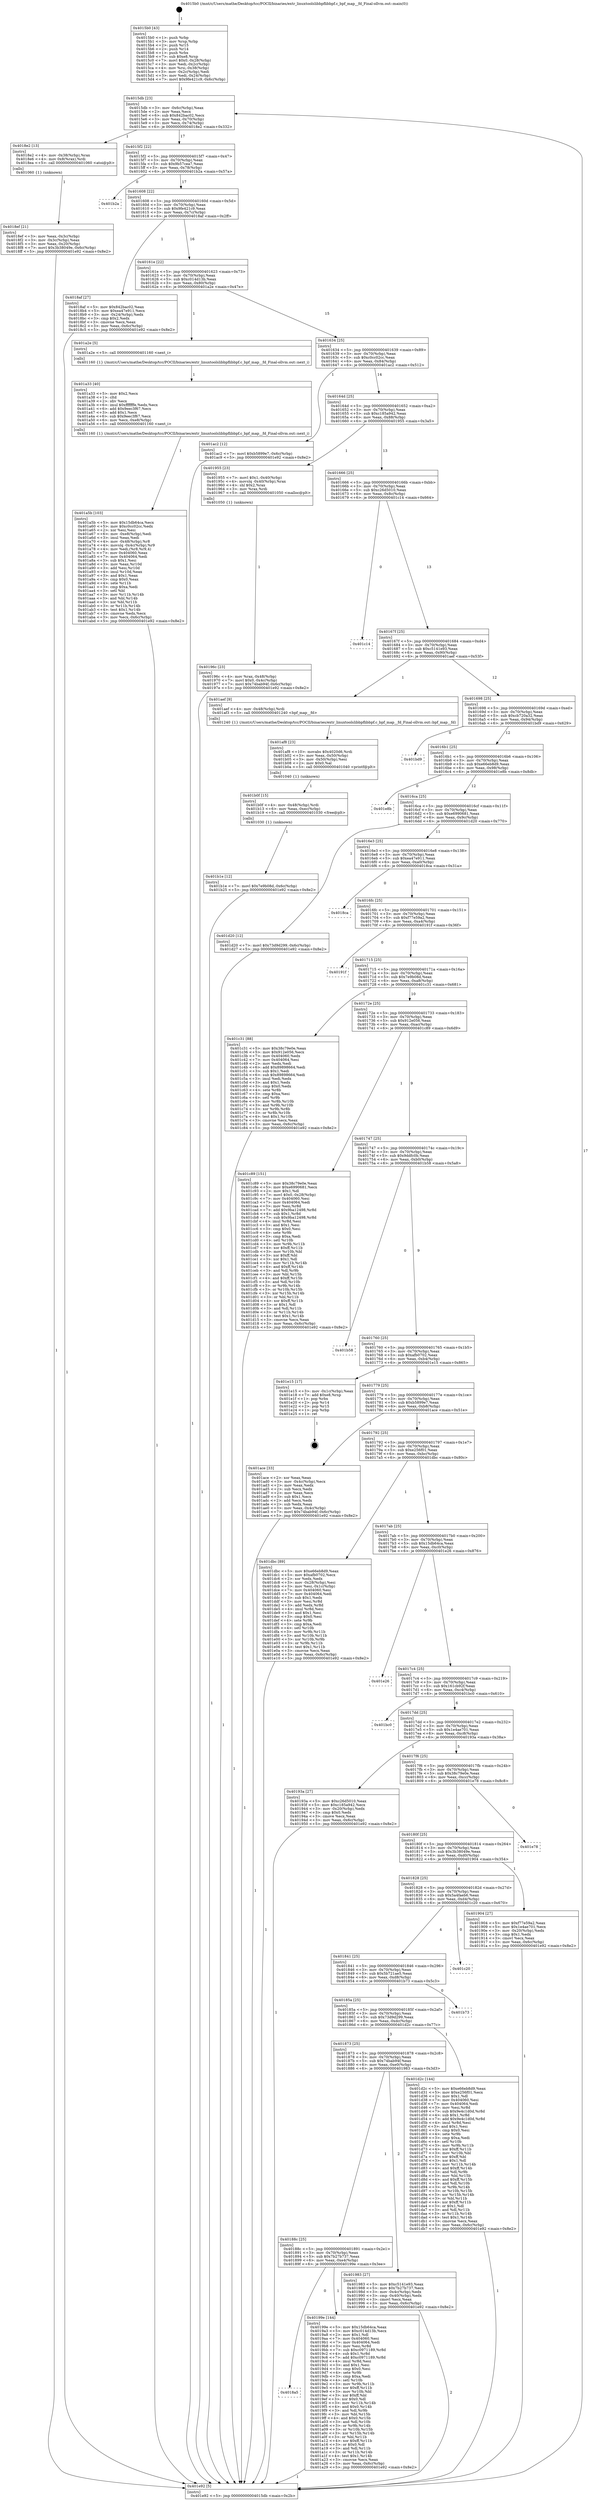 digraph "0x4015b0" {
  label = "0x4015b0 (/mnt/c/Users/mathe/Desktop/tcc/POCII/binaries/extr_linuxtoolslibbpflibbpf.c_bpf_map__fd_Final-ollvm.out::main(0))"
  labelloc = "t"
  node[shape=record]

  Entry [label="",width=0.3,height=0.3,shape=circle,fillcolor=black,style=filled]
  "0x4015db" [label="{
     0x4015db [23]\l
     | [instrs]\l
     &nbsp;&nbsp;0x4015db \<+3\>: mov -0x6c(%rbp),%eax\l
     &nbsp;&nbsp;0x4015de \<+2\>: mov %eax,%ecx\l
     &nbsp;&nbsp;0x4015e0 \<+6\>: sub $0x842bac02,%ecx\l
     &nbsp;&nbsp;0x4015e6 \<+3\>: mov %eax,-0x70(%rbp)\l
     &nbsp;&nbsp;0x4015e9 \<+3\>: mov %ecx,-0x74(%rbp)\l
     &nbsp;&nbsp;0x4015ec \<+6\>: je 00000000004018e2 \<main+0x332\>\l
  }"]
  "0x4018e2" [label="{
     0x4018e2 [13]\l
     | [instrs]\l
     &nbsp;&nbsp;0x4018e2 \<+4\>: mov -0x38(%rbp),%rax\l
     &nbsp;&nbsp;0x4018e6 \<+4\>: mov 0x8(%rax),%rdi\l
     &nbsp;&nbsp;0x4018ea \<+5\>: call 0000000000401060 \<atoi@plt\>\l
     | [calls]\l
     &nbsp;&nbsp;0x401060 \{1\} (unknown)\l
  }"]
  "0x4015f2" [label="{
     0x4015f2 [22]\l
     | [instrs]\l
     &nbsp;&nbsp;0x4015f2 \<+5\>: jmp 00000000004015f7 \<main+0x47\>\l
     &nbsp;&nbsp;0x4015f7 \<+3\>: mov -0x70(%rbp),%eax\l
     &nbsp;&nbsp;0x4015fa \<+5\>: sub $0x9b57cea7,%eax\l
     &nbsp;&nbsp;0x4015ff \<+3\>: mov %eax,-0x78(%rbp)\l
     &nbsp;&nbsp;0x401602 \<+6\>: je 0000000000401b2a \<main+0x57a\>\l
  }"]
  Exit [label="",width=0.3,height=0.3,shape=circle,fillcolor=black,style=filled,peripheries=2]
  "0x401b2a" [label="{
     0x401b2a\l
  }", style=dashed]
  "0x401608" [label="{
     0x401608 [22]\l
     | [instrs]\l
     &nbsp;&nbsp;0x401608 \<+5\>: jmp 000000000040160d \<main+0x5d\>\l
     &nbsp;&nbsp;0x40160d \<+3\>: mov -0x70(%rbp),%eax\l
     &nbsp;&nbsp;0x401610 \<+5\>: sub $0x9fe421c9,%eax\l
     &nbsp;&nbsp;0x401615 \<+3\>: mov %eax,-0x7c(%rbp)\l
     &nbsp;&nbsp;0x401618 \<+6\>: je 00000000004018af \<main+0x2ff\>\l
  }"]
  "0x401b1e" [label="{
     0x401b1e [12]\l
     | [instrs]\l
     &nbsp;&nbsp;0x401b1e \<+7\>: movl $0x7e9b08d,-0x6c(%rbp)\l
     &nbsp;&nbsp;0x401b25 \<+5\>: jmp 0000000000401e92 \<main+0x8e2\>\l
  }"]
  "0x4018af" [label="{
     0x4018af [27]\l
     | [instrs]\l
     &nbsp;&nbsp;0x4018af \<+5\>: mov $0x842bac02,%eax\l
     &nbsp;&nbsp;0x4018b4 \<+5\>: mov $0xea47e911,%ecx\l
     &nbsp;&nbsp;0x4018b9 \<+3\>: mov -0x24(%rbp),%edx\l
     &nbsp;&nbsp;0x4018bc \<+3\>: cmp $0x2,%edx\l
     &nbsp;&nbsp;0x4018bf \<+3\>: cmovne %ecx,%eax\l
     &nbsp;&nbsp;0x4018c2 \<+3\>: mov %eax,-0x6c(%rbp)\l
     &nbsp;&nbsp;0x4018c5 \<+5\>: jmp 0000000000401e92 \<main+0x8e2\>\l
  }"]
  "0x40161e" [label="{
     0x40161e [22]\l
     | [instrs]\l
     &nbsp;&nbsp;0x40161e \<+5\>: jmp 0000000000401623 \<main+0x73\>\l
     &nbsp;&nbsp;0x401623 \<+3\>: mov -0x70(%rbp),%eax\l
     &nbsp;&nbsp;0x401626 \<+5\>: sub $0xc014d13b,%eax\l
     &nbsp;&nbsp;0x40162b \<+3\>: mov %eax,-0x80(%rbp)\l
     &nbsp;&nbsp;0x40162e \<+6\>: je 0000000000401a2e \<main+0x47e\>\l
  }"]
  "0x401e92" [label="{
     0x401e92 [5]\l
     | [instrs]\l
     &nbsp;&nbsp;0x401e92 \<+5\>: jmp 00000000004015db \<main+0x2b\>\l
  }"]
  "0x4015b0" [label="{
     0x4015b0 [43]\l
     | [instrs]\l
     &nbsp;&nbsp;0x4015b0 \<+1\>: push %rbp\l
     &nbsp;&nbsp;0x4015b1 \<+3\>: mov %rsp,%rbp\l
     &nbsp;&nbsp;0x4015b4 \<+2\>: push %r15\l
     &nbsp;&nbsp;0x4015b6 \<+2\>: push %r14\l
     &nbsp;&nbsp;0x4015b8 \<+1\>: push %rbx\l
     &nbsp;&nbsp;0x4015b9 \<+7\>: sub $0xe8,%rsp\l
     &nbsp;&nbsp;0x4015c0 \<+7\>: movl $0x0,-0x28(%rbp)\l
     &nbsp;&nbsp;0x4015c7 \<+3\>: mov %edi,-0x2c(%rbp)\l
     &nbsp;&nbsp;0x4015ca \<+4\>: mov %rsi,-0x38(%rbp)\l
     &nbsp;&nbsp;0x4015ce \<+3\>: mov -0x2c(%rbp),%edi\l
     &nbsp;&nbsp;0x4015d1 \<+3\>: mov %edi,-0x24(%rbp)\l
     &nbsp;&nbsp;0x4015d4 \<+7\>: movl $0x9fe421c9,-0x6c(%rbp)\l
  }"]
  "0x4018ef" [label="{
     0x4018ef [21]\l
     | [instrs]\l
     &nbsp;&nbsp;0x4018ef \<+3\>: mov %eax,-0x3c(%rbp)\l
     &nbsp;&nbsp;0x4018f2 \<+3\>: mov -0x3c(%rbp),%eax\l
     &nbsp;&nbsp;0x4018f5 \<+3\>: mov %eax,-0x20(%rbp)\l
     &nbsp;&nbsp;0x4018f8 \<+7\>: movl $0x3b38049e,-0x6c(%rbp)\l
     &nbsp;&nbsp;0x4018ff \<+5\>: jmp 0000000000401e92 \<main+0x8e2\>\l
  }"]
  "0x401b0f" [label="{
     0x401b0f [15]\l
     | [instrs]\l
     &nbsp;&nbsp;0x401b0f \<+4\>: mov -0x48(%rbp),%rdi\l
     &nbsp;&nbsp;0x401b13 \<+6\>: mov %eax,-0xec(%rbp)\l
     &nbsp;&nbsp;0x401b19 \<+5\>: call 0000000000401030 \<free@plt\>\l
     | [calls]\l
     &nbsp;&nbsp;0x401030 \{1\} (unknown)\l
  }"]
  "0x401a2e" [label="{
     0x401a2e [5]\l
     | [instrs]\l
     &nbsp;&nbsp;0x401a2e \<+5\>: call 0000000000401160 \<next_i\>\l
     | [calls]\l
     &nbsp;&nbsp;0x401160 \{1\} (/mnt/c/Users/mathe/Desktop/tcc/POCII/binaries/extr_linuxtoolslibbpflibbpf.c_bpf_map__fd_Final-ollvm.out::next_i)\l
  }"]
  "0x401634" [label="{
     0x401634 [25]\l
     | [instrs]\l
     &nbsp;&nbsp;0x401634 \<+5\>: jmp 0000000000401639 \<main+0x89\>\l
     &nbsp;&nbsp;0x401639 \<+3\>: mov -0x70(%rbp),%eax\l
     &nbsp;&nbsp;0x40163c \<+5\>: sub $0xc0cc02cc,%eax\l
     &nbsp;&nbsp;0x401641 \<+6\>: mov %eax,-0x84(%rbp)\l
     &nbsp;&nbsp;0x401647 \<+6\>: je 0000000000401ac2 \<main+0x512\>\l
  }"]
  "0x401af8" [label="{
     0x401af8 [23]\l
     | [instrs]\l
     &nbsp;&nbsp;0x401af8 \<+10\>: movabs $0x4020d6,%rdi\l
     &nbsp;&nbsp;0x401b02 \<+3\>: mov %eax,-0x50(%rbp)\l
     &nbsp;&nbsp;0x401b05 \<+3\>: mov -0x50(%rbp),%esi\l
     &nbsp;&nbsp;0x401b08 \<+2\>: mov $0x0,%al\l
     &nbsp;&nbsp;0x401b0a \<+5\>: call 0000000000401040 \<printf@plt\>\l
     | [calls]\l
     &nbsp;&nbsp;0x401040 \{1\} (unknown)\l
  }"]
  "0x401ac2" [label="{
     0x401ac2 [12]\l
     | [instrs]\l
     &nbsp;&nbsp;0x401ac2 \<+7\>: movl $0xb5899e7,-0x6c(%rbp)\l
     &nbsp;&nbsp;0x401ac9 \<+5\>: jmp 0000000000401e92 \<main+0x8e2\>\l
  }"]
  "0x40164d" [label="{
     0x40164d [25]\l
     | [instrs]\l
     &nbsp;&nbsp;0x40164d \<+5\>: jmp 0000000000401652 \<main+0xa2\>\l
     &nbsp;&nbsp;0x401652 \<+3\>: mov -0x70(%rbp),%eax\l
     &nbsp;&nbsp;0x401655 \<+5\>: sub $0xc185a942,%eax\l
     &nbsp;&nbsp;0x40165a \<+6\>: mov %eax,-0x88(%rbp)\l
     &nbsp;&nbsp;0x401660 \<+6\>: je 0000000000401955 \<main+0x3a5\>\l
  }"]
  "0x401a5b" [label="{
     0x401a5b [103]\l
     | [instrs]\l
     &nbsp;&nbsp;0x401a5b \<+5\>: mov $0x15db64ca,%ecx\l
     &nbsp;&nbsp;0x401a60 \<+5\>: mov $0xc0cc02cc,%edx\l
     &nbsp;&nbsp;0x401a65 \<+2\>: xor %esi,%esi\l
     &nbsp;&nbsp;0x401a67 \<+6\>: mov -0xe8(%rbp),%edi\l
     &nbsp;&nbsp;0x401a6d \<+3\>: imul %eax,%edi\l
     &nbsp;&nbsp;0x401a70 \<+4\>: mov -0x48(%rbp),%r8\l
     &nbsp;&nbsp;0x401a74 \<+4\>: movslq -0x4c(%rbp),%r9\l
     &nbsp;&nbsp;0x401a78 \<+4\>: mov %edi,(%r8,%r9,4)\l
     &nbsp;&nbsp;0x401a7c \<+7\>: mov 0x404060,%eax\l
     &nbsp;&nbsp;0x401a83 \<+7\>: mov 0x404064,%edi\l
     &nbsp;&nbsp;0x401a8a \<+3\>: sub $0x1,%esi\l
     &nbsp;&nbsp;0x401a8d \<+3\>: mov %eax,%r10d\l
     &nbsp;&nbsp;0x401a90 \<+3\>: add %esi,%r10d\l
     &nbsp;&nbsp;0x401a93 \<+4\>: imul %r10d,%eax\l
     &nbsp;&nbsp;0x401a97 \<+3\>: and $0x1,%eax\l
     &nbsp;&nbsp;0x401a9a \<+3\>: cmp $0x0,%eax\l
     &nbsp;&nbsp;0x401a9d \<+4\>: sete %r11b\l
     &nbsp;&nbsp;0x401aa1 \<+3\>: cmp $0xa,%edi\l
     &nbsp;&nbsp;0x401aa4 \<+3\>: setl %bl\l
     &nbsp;&nbsp;0x401aa7 \<+3\>: mov %r11b,%r14b\l
     &nbsp;&nbsp;0x401aaa \<+3\>: and %bl,%r14b\l
     &nbsp;&nbsp;0x401aad \<+3\>: xor %bl,%r11b\l
     &nbsp;&nbsp;0x401ab0 \<+3\>: or %r11b,%r14b\l
     &nbsp;&nbsp;0x401ab3 \<+4\>: test $0x1,%r14b\l
     &nbsp;&nbsp;0x401ab7 \<+3\>: cmovne %edx,%ecx\l
     &nbsp;&nbsp;0x401aba \<+3\>: mov %ecx,-0x6c(%rbp)\l
     &nbsp;&nbsp;0x401abd \<+5\>: jmp 0000000000401e92 \<main+0x8e2\>\l
  }"]
  "0x401955" [label="{
     0x401955 [23]\l
     | [instrs]\l
     &nbsp;&nbsp;0x401955 \<+7\>: movl $0x1,-0x40(%rbp)\l
     &nbsp;&nbsp;0x40195c \<+4\>: movslq -0x40(%rbp),%rax\l
     &nbsp;&nbsp;0x401960 \<+4\>: shl $0x2,%rax\l
     &nbsp;&nbsp;0x401964 \<+3\>: mov %rax,%rdi\l
     &nbsp;&nbsp;0x401967 \<+5\>: call 0000000000401050 \<malloc@plt\>\l
     | [calls]\l
     &nbsp;&nbsp;0x401050 \{1\} (unknown)\l
  }"]
  "0x401666" [label="{
     0x401666 [25]\l
     | [instrs]\l
     &nbsp;&nbsp;0x401666 \<+5\>: jmp 000000000040166b \<main+0xbb\>\l
     &nbsp;&nbsp;0x40166b \<+3\>: mov -0x70(%rbp),%eax\l
     &nbsp;&nbsp;0x40166e \<+5\>: sub $0xc26d5010,%eax\l
     &nbsp;&nbsp;0x401673 \<+6\>: mov %eax,-0x8c(%rbp)\l
     &nbsp;&nbsp;0x401679 \<+6\>: je 0000000000401c14 \<main+0x664\>\l
  }"]
  "0x401a33" [label="{
     0x401a33 [40]\l
     | [instrs]\l
     &nbsp;&nbsp;0x401a33 \<+5\>: mov $0x2,%ecx\l
     &nbsp;&nbsp;0x401a38 \<+1\>: cltd\l
     &nbsp;&nbsp;0x401a39 \<+2\>: idiv %ecx\l
     &nbsp;&nbsp;0x401a3b \<+6\>: imul $0xfffffffe,%edx,%ecx\l
     &nbsp;&nbsp;0x401a41 \<+6\>: add $0x9eec3f67,%ecx\l
     &nbsp;&nbsp;0x401a47 \<+3\>: add $0x1,%ecx\l
     &nbsp;&nbsp;0x401a4a \<+6\>: sub $0x9eec3f67,%ecx\l
     &nbsp;&nbsp;0x401a50 \<+6\>: mov %ecx,-0xe8(%rbp)\l
     &nbsp;&nbsp;0x401a56 \<+5\>: call 0000000000401160 \<next_i\>\l
     | [calls]\l
     &nbsp;&nbsp;0x401160 \{1\} (/mnt/c/Users/mathe/Desktop/tcc/POCII/binaries/extr_linuxtoolslibbpflibbpf.c_bpf_map__fd_Final-ollvm.out::next_i)\l
  }"]
  "0x401c14" [label="{
     0x401c14\l
  }", style=dashed]
  "0x40167f" [label="{
     0x40167f [25]\l
     | [instrs]\l
     &nbsp;&nbsp;0x40167f \<+5\>: jmp 0000000000401684 \<main+0xd4\>\l
     &nbsp;&nbsp;0x401684 \<+3\>: mov -0x70(%rbp),%eax\l
     &nbsp;&nbsp;0x401687 \<+5\>: sub $0xc5141e93,%eax\l
     &nbsp;&nbsp;0x40168c \<+6\>: mov %eax,-0x90(%rbp)\l
     &nbsp;&nbsp;0x401692 \<+6\>: je 0000000000401aef \<main+0x53f\>\l
  }"]
  "0x4018a5" [label="{
     0x4018a5\l
  }", style=dashed]
  "0x401aef" [label="{
     0x401aef [9]\l
     | [instrs]\l
     &nbsp;&nbsp;0x401aef \<+4\>: mov -0x48(%rbp),%rdi\l
     &nbsp;&nbsp;0x401af3 \<+5\>: call 0000000000401240 \<bpf_map__fd\>\l
     | [calls]\l
     &nbsp;&nbsp;0x401240 \{1\} (/mnt/c/Users/mathe/Desktop/tcc/POCII/binaries/extr_linuxtoolslibbpflibbpf.c_bpf_map__fd_Final-ollvm.out::bpf_map__fd)\l
  }"]
  "0x401698" [label="{
     0x401698 [25]\l
     | [instrs]\l
     &nbsp;&nbsp;0x401698 \<+5\>: jmp 000000000040169d \<main+0xed\>\l
     &nbsp;&nbsp;0x40169d \<+3\>: mov -0x70(%rbp),%eax\l
     &nbsp;&nbsp;0x4016a0 \<+5\>: sub $0xcb720a32,%eax\l
     &nbsp;&nbsp;0x4016a5 \<+6\>: mov %eax,-0x94(%rbp)\l
     &nbsp;&nbsp;0x4016ab \<+6\>: je 0000000000401bd9 \<main+0x629\>\l
  }"]
  "0x40199e" [label="{
     0x40199e [144]\l
     | [instrs]\l
     &nbsp;&nbsp;0x40199e \<+5\>: mov $0x15db64ca,%eax\l
     &nbsp;&nbsp;0x4019a3 \<+5\>: mov $0xc014d13b,%ecx\l
     &nbsp;&nbsp;0x4019a8 \<+2\>: mov $0x1,%dl\l
     &nbsp;&nbsp;0x4019aa \<+7\>: mov 0x404060,%esi\l
     &nbsp;&nbsp;0x4019b1 \<+7\>: mov 0x404064,%edi\l
     &nbsp;&nbsp;0x4019b8 \<+3\>: mov %esi,%r8d\l
     &nbsp;&nbsp;0x4019bb \<+7\>: sub $0xc0971189,%r8d\l
     &nbsp;&nbsp;0x4019c2 \<+4\>: sub $0x1,%r8d\l
     &nbsp;&nbsp;0x4019c6 \<+7\>: add $0xc0971189,%r8d\l
     &nbsp;&nbsp;0x4019cd \<+4\>: imul %r8d,%esi\l
     &nbsp;&nbsp;0x4019d1 \<+3\>: and $0x1,%esi\l
     &nbsp;&nbsp;0x4019d4 \<+3\>: cmp $0x0,%esi\l
     &nbsp;&nbsp;0x4019d7 \<+4\>: sete %r9b\l
     &nbsp;&nbsp;0x4019db \<+3\>: cmp $0xa,%edi\l
     &nbsp;&nbsp;0x4019de \<+4\>: setl %r10b\l
     &nbsp;&nbsp;0x4019e2 \<+3\>: mov %r9b,%r11b\l
     &nbsp;&nbsp;0x4019e5 \<+4\>: xor $0xff,%r11b\l
     &nbsp;&nbsp;0x4019e9 \<+3\>: mov %r10b,%bl\l
     &nbsp;&nbsp;0x4019ec \<+3\>: xor $0xff,%bl\l
     &nbsp;&nbsp;0x4019ef \<+3\>: xor $0x0,%dl\l
     &nbsp;&nbsp;0x4019f2 \<+3\>: mov %r11b,%r14b\l
     &nbsp;&nbsp;0x4019f5 \<+4\>: and $0x0,%r14b\l
     &nbsp;&nbsp;0x4019f9 \<+3\>: and %dl,%r9b\l
     &nbsp;&nbsp;0x4019fc \<+3\>: mov %bl,%r15b\l
     &nbsp;&nbsp;0x4019ff \<+4\>: and $0x0,%r15b\l
     &nbsp;&nbsp;0x401a03 \<+3\>: and %dl,%r10b\l
     &nbsp;&nbsp;0x401a06 \<+3\>: or %r9b,%r14b\l
     &nbsp;&nbsp;0x401a09 \<+3\>: or %r10b,%r15b\l
     &nbsp;&nbsp;0x401a0c \<+3\>: xor %r15b,%r14b\l
     &nbsp;&nbsp;0x401a0f \<+3\>: or %bl,%r11b\l
     &nbsp;&nbsp;0x401a12 \<+4\>: xor $0xff,%r11b\l
     &nbsp;&nbsp;0x401a16 \<+3\>: or $0x0,%dl\l
     &nbsp;&nbsp;0x401a19 \<+3\>: and %dl,%r11b\l
     &nbsp;&nbsp;0x401a1c \<+3\>: or %r11b,%r14b\l
     &nbsp;&nbsp;0x401a1f \<+4\>: test $0x1,%r14b\l
     &nbsp;&nbsp;0x401a23 \<+3\>: cmovne %ecx,%eax\l
     &nbsp;&nbsp;0x401a26 \<+3\>: mov %eax,-0x6c(%rbp)\l
     &nbsp;&nbsp;0x401a29 \<+5\>: jmp 0000000000401e92 \<main+0x8e2\>\l
  }"]
  "0x401bd9" [label="{
     0x401bd9\l
  }", style=dashed]
  "0x4016b1" [label="{
     0x4016b1 [25]\l
     | [instrs]\l
     &nbsp;&nbsp;0x4016b1 \<+5\>: jmp 00000000004016b6 \<main+0x106\>\l
     &nbsp;&nbsp;0x4016b6 \<+3\>: mov -0x70(%rbp),%eax\l
     &nbsp;&nbsp;0x4016b9 \<+5\>: sub $0xe66eb8d9,%eax\l
     &nbsp;&nbsp;0x4016be \<+6\>: mov %eax,-0x98(%rbp)\l
     &nbsp;&nbsp;0x4016c4 \<+6\>: je 0000000000401e8b \<main+0x8db\>\l
  }"]
  "0x40188c" [label="{
     0x40188c [25]\l
     | [instrs]\l
     &nbsp;&nbsp;0x40188c \<+5\>: jmp 0000000000401891 \<main+0x2e1\>\l
     &nbsp;&nbsp;0x401891 \<+3\>: mov -0x70(%rbp),%eax\l
     &nbsp;&nbsp;0x401894 \<+5\>: sub $0x7b27b737,%eax\l
     &nbsp;&nbsp;0x401899 \<+6\>: mov %eax,-0xe4(%rbp)\l
     &nbsp;&nbsp;0x40189f \<+6\>: je 000000000040199e \<main+0x3ee\>\l
  }"]
  "0x401e8b" [label="{
     0x401e8b\l
  }", style=dashed]
  "0x4016ca" [label="{
     0x4016ca [25]\l
     | [instrs]\l
     &nbsp;&nbsp;0x4016ca \<+5\>: jmp 00000000004016cf \<main+0x11f\>\l
     &nbsp;&nbsp;0x4016cf \<+3\>: mov -0x70(%rbp),%eax\l
     &nbsp;&nbsp;0x4016d2 \<+5\>: sub $0xe6990681,%eax\l
     &nbsp;&nbsp;0x4016d7 \<+6\>: mov %eax,-0x9c(%rbp)\l
     &nbsp;&nbsp;0x4016dd \<+6\>: je 0000000000401d20 \<main+0x770\>\l
  }"]
  "0x401983" [label="{
     0x401983 [27]\l
     | [instrs]\l
     &nbsp;&nbsp;0x401983 \<+5\>: mov $0xc5141e93,%eax\l
     &nbsp;&nbsp;0x401988 \<+5\>: mov $0x7b27b737,%ecx\l
     &nbsp;&nbsp;0x40198d \<+3\>: mov -0x4c(%rbp),%edx\l
     &nbsp;&nbsp;0x401990 \<+3\>: cmp -0x40(%rbp),%edx\l
     &nbsp;&nbsp;0x401993 \<+3\>: cmovl %ecx,%eax\l
     &nbsp;&nbsp;0x401996 \<+3\>: mov %eax,-0x6c(%rbp)\l
     &nbsp;&nbsp;0x401999 \<+5\>: jmp 0000000000401e92 \<main+0x8e2\>\l
  }"]
  "0x401d20" [label="{
     0x401d20 [12]\l
     | [instrs]\l
     &nbsp;&nbsp;0x401d20 \<+7\>: movl $0x73d9d299,-0x6c(%rbp)\l
     &nbsp;&nbsp;0x401d27 \<+5\>: jmp 0000000000401e92 \<main+0x8e2\>\l
  }"]
  "0x4016e3" [label="{
     0x4016e3 [25]\l
     | [instrs]\l
     &nbsp;&nbsp;0x4016e3 \<+5\>: jmp 00000000004016e8 \<main+0x138\>\l
     &nbsp;&nbsp;0x4016e8 \<+3\>: mov -0x70(%rbp),%eax\l
     &nbsp;&nbsp;0x4016eb \<+5\>: sub $0xea47e911,%eax\l
     &nbsp;&nbsp;0x4016f0 \<+6\>: mov %eax,-0xa0(%rbp)\l
     &nbsp;&nbsp;0x4016f6 \<+6\>: je 00000000004018ca \<main+0x31a\>\l
  }"]
  "0x401873" [label="{
     0x401873 [25]\l
     | [instrs]\l
     &nbsp;&nbsp;0x401873 \<+5\>: jmp 0000000000401878 \<main+0x2c8\>\l
     &nbsp;&nbsp;0x401878 \<+3\>: mov -0x70(%rbp),%eax\l
     &nbsp;&nbsp;0x40187b \<+5\>: sub $0x74bab94f,%eax\l
     &nbsp;&nbsp;0x401880 \<+6\>: mov %eax,-0xe0(%rbp)\l
     &nbsp;&nbsp;0x401886 \<+6\>: je 0000000000401983 \<main+0x3d3\>\l
  }"]
  "0x4018ca" [label="{
     0x4018ca\l
  }", style=dashed]
  "0x4016fc" [label="{
     0x4016fc [25]\l
     | [instrs]\l
     &nbsp;&nbsp;0x4016fc \<+5\>: jmp 0000000000401701 \<main+0x151\>\l
     &nbsp;&nbsp;0x401701 \<+3\>: mov -0x70(%rbp),%eax\l
     &nbsp;&nbsp;0x401704 \<+5\>: sub $0xf77e59a2,%eax\l
     &nbsp;&nbsp;0x401709 \<+6\>: mov %eax,-0xa4(%rbp)\l
     &nbsp;&nbsp;0x40170f \<+6\>: je 000000000040191f \<main+0x36f\>\l
  }"]
  "0x401d2c" [label="{
     0x401d2c [144]\l
     | [instrs]\l
     &nbsp;&nbsp;0x401d2c \<+5\>: mov $0xe66eb8d9,%eax\l
     &nbsp;&nbsp;0x401d31 \<+5\>: mov $0xe256f01,%ecx\l
     &nbsp;&nbsp;0x401d36 \<+2\>: mov $0x1,%dl\l
     &nbsp;&nbsp;0x401d38 \<+7\>: mov 0x404060,%esi\l
     &nbsp;&nbsp;0x401d3f \<+7\>: mov 0x404064,%edi\l
     &nbsp;&nbsp;0x401d46 \<+3\>: mov %esi,%r8d\l
     &nbsp;&nbsp;0x401d49 \<+7\>: sub $0x9e4c1d0d,%r8d\l
     &nbsp;&nbsp;0x401d50 \<+4\>: sub $0x1,%r8d\l
     &nbsp;&nbsp;0x401d54 \<+7\>: add $0x9e4c1d0d,%r8d\l
     &nbsp;&nbsp;0x401d5b \<+4\>: imul %r8d,%esi\l
     &nbsp;&nbsp;0x401d5f \<+3\>: and $0x1,%esi\l
     &nbsp;&nbsp;0x401d62 \<+3\>: cmp $0x0,%esi\l
     &nbsp;&nbsp;0x401d65 \<+4\>: sete %r9b\l
     &nbsp;&nbsp;0x401d69 \<+3\>: cmp $0xa,%edi\l
     &nbsp;&nbsp;0x401d6c \<+4\>: setl %r10b\l
     &nbsp;&nbsp;0x401d70 \<+3\>: mov %r9b,%r11b\l
     &nbsp;&nbsp;0x401d73 \<+4\>: xor $0xff,%r11b\l
     &nbsp;&nbsp;0x401d77 \<+3\>: mov %r10b,%bl\l
     &nbsp;&nbsp;0x401d7a \<+3\>: xor $0xff,%bl\l
     &nbsp;&nbsp;0x401d7d \<+3\>: xor $0x1,%dl\l
     &nbsp;&nbsp;0x401d80 \<+3\>: mov %r11b,%r14b\l
     &nbsp;&nbsp;0x401d83 \<+4\>: and $0xff,%r14b\l
     &nbsp;&nbsp;0x401d87 \<+3\>: and %dl,%r9b\l
     &nbsp;&nbsp;0x401d8a \<+3\>: mov %bl,%r15b\l
     &nbsp;&nbsp;0x401d8d \<+4\>: and $0xff,%r15b\l
     &nbsp;&nbsp;0x401d91 \<+3\>: and %dl,%r10b\l
     &nbsp;&nbsp;0x401d94 \<+3\>: or %r9b,%r14b\l
     &nbsp;&nbsp;0x401d97 \<+3\>: or %r10b,%r15b\l
     &nbsp;&nbsp;0x401d9a \<+3\>: xor %r15b,%r14b\l
     &nbsp;&nbsp;0x401d9d \<+3\>: or %bl,%r11b\l
     &nbsp;&nbsp;0x401da0 \<+4\>: xor $0xff,%r11b\l
     &nbsp;&nbsp;0x401da4 \<+3\>: or $0x1,%dl\l
     &nbsp;&nbsp;0x401da7 \<+3\>: and %dl,%r11b\l
     &nbsp;&nbsp;0x401daa \<+3\>: or %r11b,%r14b\l
     &nbsp;&nbsp;0x401dad \<+4\>: test $0x1,%r14b\l
     &nbsp;&nbsp;0x401db1 \<+3\>: cmovne %ecx,%eax\l
     &nbsp;&nbsp;0x401db4 \<+3\>: mov %eax,-0x6c(%rbp)\l
     &nbsp;&nbsp;0x401db7 \<+5\>: jmp 0000000000401e92 \<main+0x8e2\>\l
  }"]
  "0x40191f" [label="{
     0x40191f\l
  }", style=dashed]
  "0x401715" [label="{
     0x401715 [25]\l
     | [instrs]\l
     &nbsp;&nbsp;0x401715 \<+5\>: jmp 000000000040171a \<main+0x16a\>\l
     &nbsp;&nbsp;0x40171a \<+3\>: mov -0x70(%rbp),%eax\l
     &nbsp;&nbsp;0x40171d \<+5\>: sub $0x7e9b08d,%eax\l
     &nbsp;&nbsp;0x401722 \<+6\>: mov %eax,-0xa8(%rbp)\l
     &nbsp;&nbsp;0x401728 \<+6\>: je 0000000000401c31 \<main+0x681\>\l
  }"]
  "0x40185a" [label="{
     0x40185a [25]\l
     | [instrs]\l
     &nbsp;&nbsp;0x40185a \<+5\>: jmp 000000000040185f \<main+0x2af\>\l
     &nbsp;&nbsp;0x40185f \<+3\>: mov -0x70(%rbp),%eax\l
     &nbsp;&nbsp;0x401862 \<+5\>: sub $0x73d9d299,%eax\l
     &nbsp;&nbsp;0x401867 \<+6\>: mov %eax,-0xdc(%rbp)\l
     &nbsp;&nbsp;0x40186d \<+6\>: je 0000000000401d2c \<main+0x77c\>\l
  }"]
  "0x401c31" [label="{
     0x401c31 [88]\l
     | [instrs]\l
     &nbsp;&nbsp;0x401c31 \<+5\>: mov $0x38c79e0e,%eax\l
     &nbsp;&nbsp;0x401c36 \<+5\>: mov $0x912e056,%ecx\l
     &nbsp;&nbsp;0x401c3b \<+7\>: mov 0x404060,%edx\l
     &nbsp;&nbsp;0x401c42 \<+7\>: mov 0x404064,%esi\l
     &nbsp;&nbsp;0x401c49 \<+2\>: mov %edx,%edi\l
     &nbsp;&nbsp;0x401c4b \<+6\>: add $0x89898664,%edi\l
     &nbsp;&nbsp;0x401c51 \<+3\>: sub $0x1,%edi\l
     &nbsp;&nbsp;0x401c54 \<+6\>: sub $0x89898664,%edi\l
     &nbsp;&nbsp;0x401c5a \<+3\>: imul %edi,%edx\l
     &nbsp;&nbsp;0x401c5d \<+3\>: and $0x1,%edx\l
     &nbsp;&nbsp;0x401c60 \<+3\>: cmp $0x0,%edx\l
     &nbsp;&nbsp;0x401c63 \<+4\>: sete %r8b\l
     &nbsp;&nbsp;0x401c67 \<+3\>: cmp $0xa,%esi\l
     &nbsp;&nbsp;0x401c6a \<+4\>: setl %r9b\l
     &nbsp;&nbsp;0x401c6e \<+3\>: mov %r8b,%r10b\l
     &nbsp;&nbsp;0x401c71 \<+3\>: and %r9b,%r10b\l
     &nbsp;&nbsp;0x401c74 \<+3\>: xor %r9b,%r8b\l
     &nbsp;&nbsp;0x401c77 \<+3\>: or %r8b,%r10b\l
     &nbsp;&nbsp;0x401c7a \<+4\>: test $0x1,%r10b\l
     &nbsp;&nbsp;0x401c7e \<+3\>: cmovne %ecx,%eax\l
     &nbsp;&nbsp;0x401c81 \<+3\>: mov %eax,-0x6c(%rbp)\l
     &nbsp;&nbsp;0x401c84 \<+5\>: jmp 0000000000401e92 \<main+0x8e2\>\l
  }"]
  "0x40172e" [label="{
     0x40172e [25]\l
     | [instrs]\l
     &nbsp;&nbsp;0x40172e \<+5\>: jmp 0000000000401733 \<main+0x183\>\l
     &nbsp;&nbsp;0x401733 \<+3\>: mov -0x70(%rbp),%eax\l
     &nbsp;&nbsp;0x401736 \<+5\>: sub $0x912e056,%eax\l
     &nbsp;&nbsp;0x40173b \<+6\>: mov %eax,-0xac(%rbp)\l
     &nbsp;&nbsp;0x401741 \<+6\>: je 0000000000401c89 \<main+0x6d9\>\l
  }"]
  "0x401b73" [label="{
     0x401b73\l
  }", style=dashed]
  "0x401c89" [label="{
     0x401c89 [151]\l
     | [instrs]\l
     &nbsp;&nbsp;0x401c89 \<+5\>: mov $0x38c79e0e,%eax\l
     &nbsp;&nbsp;0x401c8e \<+5\>: mov $0xe6990681,%ecx\l
     &nbsp;&nbsp;0x401c93 \<+2\>: mov $0x1,%dl\l
     &nbsp;&nbsp;0x401c95 \<+7\>: movl $0x0,-0x28(%rbp)\l
     &nbsp;&nbsp;0x401c9c \<+7\>: mov 0x404060,%esi\l
     &nbsp;&nbsp;0x401ca3 \<+7\>: mov 0x404064,%edi\l
     &nbsp;&nbsp;0x401caa \<+3\>: mov %esi,%r8d\l
     &nbsp;&nbsp;0x401cad \<+7\>: add $0x9ba12498,%r8d\l
     &nbsp;&nbsp;0x401cb4 \<+4\>: sub $0x1,%r8d\l
     &nbsp;&nbsp;0x401cb8 \<+7\>: sub $0x9ba12498,%r8d\l
     &nbsp;&nbsp;0x401cbf \<+4\>: imul %r8d,%esi\l
     &nbsp;&nbsp;0x401cc3 \<+3\>: and $0x1,%esi\l
     &nbsp;&nbsp;0x401cc6 \<+3\>: cmp $0x0,%esi\l
     &nbsp;&nbsp;0x401cc9 \<+4\>: sete %r9b\l
     &nbsp;&nbsp;0x401ccd \<+3\>: cmp $0xa,%edi\l
     &nbsp;&nbsp;0x401cd0 \<+4\>: setl %r10b\l
     &nbsp;&nbsp;0x401cd4 \<+3\>: mov %r9b,%r11b\l
     &nbsp;&nbsp;0x401cd7 \<+4\>: xor $0xff,%r11b\l
     &nbsp;&nbsp;0x401cdb \<+3\>: mov %r10b,%bl\l
     &nbsp;&nbsp;0x401cde \<+3\>: xor $0xff,%bl\l
     &nbsp;&nbsp;0x401ce1 \<+3\>: xor $0x1,%dl\l
     &nbsp;&nbsp;0x401ce4 \<+3\>: mov %r11b,%r14b\l
     &nbsp;&nbsp;0x401ce7 \<+4\>: and $0xff,%r14b\l
     &nbsp;&nbsp;0x401ceb \<+3\>: and %dl,%r9b\l
     &nbsp;&nbsp;0x401cee \<+3\>: mov %bl,%r15b\l
     &nbsp;&nbsp;0x401cf1 \<+4\>: and $0xff,%r15b\l
     &nbsp;&nbsp;0x401cf5 \<+3\>: and %dl,%r10b\l
     &nbsp;&nbsp;0x401cf8 \<+3\>: or %r9b,%r14b\l
     &nbsp;&nbsp;0x401cfb \<+3\>: or %r10b,%r15b\l
     &nbsp;&nbsp;0x401cfe \<+3\>: xor %r15b,%r14b\l
     &nbsp;&nbsp;0x401d01 \<+3\>: or %bl,%r11b\l
     &nbsp;&nbsp;0x401d04 \<+4\>: xor $0xff,%r11b\l
     &nbsp;&nbsp;0x401d08 \<+3\>: or $0x1,%dl\l
     &nbsp;&nbsp;0x401d0b \<+3\>: and %dl,%r11b\l
     &nbsp;&nbsp;0x401d0e \<+3\>: or %r11b,%r14b\l
     &nbsp;&nbsp;0x401d11 \<+4\>: test $0x1,%r14b\l
     &nbsp;&nbsp;0x401d15 \<+3\>: cmovne %ecx,%eax\l
     &nbsp;&nbsp;0x401d18 \<+3\>: mov %eax,-0x6c(%rbp)\l
     &nbsp;&nbsp;0x401d1b \<+5\>: jmp 0000000000401e92 \<main+0x8e2\>\l
  }"]
  "0x401747" [label="{
     0x401747 [25]\l
     | [instrs]\l
     &nbsp;&nbsp;0x401747 \<+5\>: jmp 000000000040174c \<main+0x19c\>\l
     &nbsp;&nbsp;0x40174c \<+3\>: mov -0x70(%rbp),%eax\l
     &nbsp;&nbsp;0x40174f \<+5\>: sub $0x9ddfc0b,%eax\l
     &nbsp;&nbsp;0x401754 \<+6\>: mov %eax,-0xb0(%rbp)\l
     &nbsp;&nbsp;0x40175a \<+6\>: je 0000000000401b58 \<main+0x5a8\>\l
  }"]
  "0x401841" [label="{
     0x401841 [25]\l
     | [instrs]\l
     &nbsp;&nbsp;0x401841 \<+5\>: jmp 0000000000401846 \<main+0x296\>\l
     &nbsp;&nbsp;0x401846 \<+3\>: mov -0x70(%rbp),%eax\l
     &nbsp;&nbsp;0x401849 \<+5\>: sub $0x5b721ae5,%eax\l
     &nbsp;&nbsp;0x40184e \<+6\>: mov %eax,-0xd8(%rbp)\l
     &nbsp;&nbsp;0x401854 \<+6\>: je 0000000000401b73 \<main+0x5c3\>\l
  }"]
  "0x401b58" [label="{
     0x401b58\l
  }", style=dashed]
  "0x401760" [label="{
     0x401760 [25]\l
     | [instrs]\l
     &nbsp;&nbsp;0x401760 \<+5\>: jmp 0000000000401765 \<main+0x1b5\>\l
     &nbsp;&nbsp;0x401765 \<+3\>: mov -0x70(%rbp),%eax\l
     &nbsp;&nbsp;0x401768 \<+5\>: sub $0xafb0702,%eax\l
     &nbsp;&nbsp;0x40176d \<+6\>: mov %eax,-0xb4(%rbp)\l
     &nbsp;&nbsp;0x401773 \<+6\>: je 0000000000401e15 \<main+0x865\>\l
  }"]
  "0x401c20" [label="{
     0x401c20\l
  }", style=dashed]
  "0x401e15" [label="{
     0x401e15 [17]\l
     | [instrs]\l
     &nbsp;&nbsp;0x401e15 \<+3\>: mov -0x1c(%rbp),%eax\l
     &nbsp;&nbsp;0x401e18 \<+7\>: add $0xe8,%rsp\l
     &nbsp;&nbsp;0x401e1f \<+1\>: pop %rbx\l
     &nbsp;&nbsp;0x401e20 \<+2\>: pop %r14\l
     &nbsp;&nbsp;0x401e22 \<+2\>: pop %r15\l
     &nbsp;&nbsp;0x401e24 \<+1\>: pop %rbp\l
     &nbsp;&nbsp;0x401e25 \<+1\>: ret\l
  }"]
  "0x401779" [label="{
     0x401779 [25]\l
     | [instrs]\l
     &nbsp;&nbsp;0x401779 \<+5\>: jmp 000000000040177e \<main+0x1ce\>\l
     &nbsp;&nbsp;0x40177e \<+3\>: mov -0x70(%rbp),%eax\l
     &nbsp;&nbsp;0x401781 \<+5\>: sub $0xb5899e7,%eax\l
     &nbsp;&nbsp;0x401786 \<+6\>: mov %eax,-0xb8(%rbp)\l
     &nbsp;&nbsp;0x40178c \<+6\>: je 0000000000401ace \<main+0x51e\>\l
  }"]
  "0x40196c" [label="{
     0x40196c [23]\l
     | [instrs]\l
     &nbsp;&nbsp;0x40196c \<+4\>: mov %rax,-0x48(%rbp)\l
     &nbsp;&nbsp;0x401970 \<+7\>: movl $0x0,-0x4c(%rbp)\l
     &nbsp;&nbsp;0x401977 \<+7\>: movl $0x74bab94f,-0x6c(%rbp)\l
     &nbsp;&nbsp;0x40197e \<+5\>: jmp 0000000000401e92 \<main+0x8e2\>\l
  }"]
  "0x401ace" [label="{
     0x401ace [33]\l
     | [instrs]\l
     &nbsp;&nbsp;0x401ace \<+2\>: xor %eax,%eax\l
     &nbsp;&nbsp;0x401ad0 \<+3\>: mov -0x4c(%rbp),%ecx\l
     &nbsp;&nbsp;0x401ad3 \<+2\>: mov %eax,%edx\l
     &nbsp;&nbsp;0x401ad5 \<+2\>: sub %ecx,%edx\l
     &nbsp;&nbsp;0x401ad7 \<+2\>: mov %eax,%ecx\l
     &nbsp;&nbsp;0x401ad9 \<+3\>: sub $0x1,%ecx\l
     &nbsp;&nbsp;0x401adc \<+2\>: add %ecx,%edx\l
     &nbsp;&nbsp;0x401ade \<+2\>: sub %edx,%eax\l
     &nbsp;&nbsp;0x401ae0 \<+3\>: mov %eax,-0x4c(%rbp)\l
     &nbsp;&nbsp;0x401ae3 \<+7\>: movl $0x74bab94f,-0x6c(%rbp)\l
     &nbsp;&nbsp;0x401aea \<+5\>: jmp 0000000000401e92 \<main+0x8e2\>\l
  }"]
  "0x401792" [label="{
     0x401792 [25]\l
     | [instrs]\l
     &nbsp;&nbsp;0x401792 \<+5\>: jmp 0000000000401797 \<main+0x1e7\>\l
     &nbsp;&nbsp;0x401797 \<+3\>: mov -0x70(%rbp),%eax\l
     &nbsp;&nbsp;0x40179a \<+5\>: sub $0xe256f01,%eax\l
     &nbsp;&nbsp;0x40179f \<+6\>: mov %eax,-0xbc(%rbp)\l
     &nbsp;&nbsp;0x4017a5 \<+6\>: je 0000000000401dbc \<main+0x80c\>\l
  }"]
  "0x401828" [label="{
     0x401828 [25]\l
     | [instrs]\l
     &nbsp;&nbsp;0x401828 \<+5\>: jmp 000000000040182d \<main+0x27d\>\l
     &nbsp;&nbsp;0x40182d \<+3\>: mov -0x70(%rbp),%eax\l
     &nbsp;&nbsp;0x401830 \<+5\>: sub $0x5a4faeb6,%eax\l
     &nbsp;&nbsp;0x401835 \<+6\>: mov %eax,-0xd4(%rbp)\l
     &nbsp;&nbsp;0x40183b \<+6\>: je 0000000000401c20 \<main+0x670\>\l
  }"]
  "0x401dbc" [label="{
     0x401dbc [89]\l
     | [instrs]\l
     &nbsp;&nbsp;0x401dbc \<+5\>: mov $0xe66eb8d9,%eax\l
     &nbsp;&nbsp;0x401dc1 \<+5\>: mov $0xafb0702,%ecx\l
     &nbsp;&nbsp;0x401dc6 \<+2\>: xor %edx,%edx\l
     &nbsp;&nbsp;0x401dc8 \<+3\>: mov -0x28(%rbp),%esi\l
     &nbsp;&nbsp;0x401dcb \<+3\>: mov %esi,-0x1c(%rbp)\l
     &nbsp;&nbsp;0x401dce \<+7\>: mov 0x404060,%esi\l
     &nbsp;&nbsp;0x401dd5 \<+7\>: mov 0x404064,%edi\l
     &nbsp;&nbsp;0x401ddc \<+3\>: sub $0x1,%edx\l
     &nbsp;&nbsp;0x401ddf \<+3\>: mov %esi,%r8d\l
     &nbsp;&nbsp;0x401de2 \<+3\>: add %edx,%r8d\l
     &nbsp;&nbsp;0x401de5 \<+4\>: imul %r8d,%esi\l
     &nbsp;&nbsp;0x401de9 \<+3\>: and $0x1,%esi\l
     &nbsp;&nbsp;0x401dec \<+3\>: cmp $0x0,%esi\l
     &nbsp;&nbsp;0x401def \<+4\>: sete %r9b\l
     &nbsp;&nbsp;0x401df3 \<+3\>: cmp $0xa,%edi\l
     &nbsp;&nbsp;0x401df6 \<+4\>: setl %r10b\l
     &nbsp;&nbsp;0x401dfa \<+3\>: mov %r9b,%r11b\l
     &nbsp;&nbsp;0x401dfd \<+3\>: and %r10b,%r11b\l
     &nbsp;&nbsp;0x401e00 \<+3\>: xor %r10b,%r9b\l
     &nbsp;&nbsp;0x401e03 \<+3\>: or %r9b,%r11b\l
     &nbsp;&nbsp;0x401e06 \<+4\>: test $0x1,%r11b\l
     &nbsp;&nbsp;0x401e0a \<+3\>: cmovne %ecx,%eax\l
     &nbsp;&nbsp;0x401e0d \<+3\>: mov %eax,-0x6c(%rbp)\l
     &nbsp;&nbsp;0x401e10 \<+5\>: jmp 0000000000401e92 \<main+0x8e2\>\l
  }"]
  "0x4017ab" [label="{
     0x4017ab [25]\l
     | [instrs]\l
     &nbsp;&nbsp;0x4017ab \<+5\>: jmp 00000000004017b0 \<main+0x200\>\l
     &nbsp;&nbsp;0x4017b0 \<+3\>: mov -0x70(%rbp),%eax\l
     &nbsp;&nbsp;0x4017b3 \<+5\>: sub $0x15db64ca,%eax\l
     &nbsp;&nbsp;0x4017b8 \<+6\>: mov %eax,-0xc0(%rbp)\l
     &nbsp;&nbsp;0x4017be \<+6\>: je 0000000000401e26 \<main+0x876\>\l
  }"]
  "0x401904" [label="{
     0x401904 [27]\l
     | [instrs]\l
     &nbsp;&nbsp;0x401904 \<+5\>: mov $0xf77e59a2,%eax\l
     &nbsp;&nbsp;0x401909 \<+5\>: mov $0x1e4ae701,%ecx\l
     &nbsp;&nbsp;0x40190e \<+3\>: mov -0x20(%rbp),%edx\l
     &nbsp;&nbsp;0x401911 \<+3\>: cmp $0x1,%edx\l
     &nbsp;&nbsp;0x401914 \<+3\>: cmovl %ecx,%eax\l
     &nbsp;&nbsp;0x401917 \<+3\>: mov %eax,-0x6c(%rbp)\l
     &nbsp;&nbsp;0x40191a \<+5\>: jmp 0000000000401e92 \<main+0x8e2\>\l
  }"]
  "0x401e26" [label="{
     0x401e26\l
  }", style=dashed]
  "0x4017c4" [label="{
     0x4017c4 [25]\l
     | [instrs]\l
     &nbsp;&nbsp;0x4017c4 \<+5\>: jmp 00000000004017c9 \<main+0x219\>\l
     &nbsp;&nbsp;0x4017c9 \<+3\>: mov -0x70(%rbp),%eax\l
     &nbsp;&nbsp;0x4017cc \<+5\>: sub $0x161cb92f,%eax\l
     &nbsp;&nbsp;0x4017d1 \<+6\>: mov %eax,-0xc4(%rbp)\l
     &nbsp;&nbsp;0x4017d7 \<+6\>: je 0000000000401bc0 \<main+0x610\>\l
  }"]
  "0x40180f" [label="{
     0x40180f [25]\l
     | [instrs]\l
     &nbsp;&nbsp;0x40180f \<+5\>: jmp 0000000000401814 \<main+0x264\>\l
     &nbsp;&nbsp;0x401814 \<+3\>: mov -0x70(%rbp),%eax\l
     &nbsp;&nbsp;0x401817 \<+5\>: sub $0x3b38049e,%eax\l
     &nbsp;&nbsp;0x40181c \<+6\>: mov %eax,-0xd0(%rbp)\l
     &nbsp;&nbsp;0x401822 \<+6\>: je 0000000000401904 \<main+0x354\>\l
  }"]
  "0x401bc0" [label="{
     0x401bc0\l
  }", style=dashed]
  "0x4017dd" [label="{
     0x4017dd [25]\l
     | [instrs]\l
     &nbsp;&nbsp;0x4017dd \<+5\>: jmp 00000000004017e2 \<main+0x232\>\l
     &nbsp;&nbsp;0x4017e2 \<+3\>: mov -0x70(%rbp),%eax\l
     &nbsp;&nbsp;0x4017e5 \<+5\>: sub $0x1e4ae701,%eax\l
     &nbsp;&nbsp;0x4017ea \<+6\>: mov %eax,-0xc8(%rbp)\l
     &nbsp;&nbsp;0x4017f0 \<+6\>: je 000000000040193a \<main+0x38a\>\l
  }"]
  "0x401e78" [label="{
     0x401e78\l
  }", style=dashed]
  "0x40193a" [label="{
     0x40193a [27]\l
     | [instrs]\l
     &nbsp;&nbsp;0x40193a \<+5\>: mov $0xc26d5010,%eax\l
     &nbsp;&nbsp;0x40193f \<+5\>: mov $0xc185a942,%ecx\l
     &nbsp;&nbsp;0x401944 \<+3\>: mov -0x20(%rbp),%edx\l
     &nbsp;&nbsp;0x401947 \<+3\>: cmp $0x0,%edx\l
     &nbsp;&nbsp;0x40194a \<+3\>: cmove %ecx,%eax\l
     &nbsp;&nbsp;0x40194d \<+3\>: mov %eax,-0x6c(%rbp)\l
     &nbsp;&nbsp;0x401950 \<+5\>: jmp 0000000000401e92 \<main+0x8e2\>\l
  }"]
  "0x4017f6" [label="{
     0x4017f6 [25]\l
     | [instrs]\l
     &nbsp;&nbsp;0x4017f6 \<+5\>: jmp 00000000004017fb \<main+0x24b\>\l
     &nbsp;&nbsp;0x4017fb \<+3\>: mov -0x70(%rbp),%eax\l
     &nbsp;&nbsp;0x4017fe \<+5\>: sub $0x38c79e0e,%eax\l
     &nbsp;&nbsp;0x401803 \<+6\>: mov %eax,-0xcc(%rbp)\l
     &nbsp;&nbsp;0x401809 \<+6\>: je 0000000000401e78 \<main+0x8c8\>\l
  }"]
  Entry -> "0x4015b0" [label=" 1"]
  "0x4015db" -> "0x4018e2" [label=" 1"]
  "0x4015db" -> "0x4015f2" [label=" 17"]
  "0x401e15" -> Exit [label=" 1"]
  "0x4015f2" -> "0x401b2a" [label=" 0"]
  "0x4015f2" -> "0x401608" [label=" 17"]
  "0x401dbc" -> "0x401e92" [label=" 1"]
  "0x401608" -> "0x4018af" [label=" 1"]
  "0x401608" -> "0x40161e" [label=" 16"]
  "0x4018af" -> "0x401e92" [label=" 1"]
  "0x4015b0" -> "0x4015db" [label=" 1"]
  "0x401e92" -> "0x4015db" [label=" 17"]
  "0x4018e2" -> "0x4018ef" [label=" 1"]
  "0x4018ef" -> "0x401e92" [label=" 1"]
  "0x401d2c" -> "0x401e92" [label=" 1"]
  "0x40161e" -> "0x401a2e" [label=" 1"]
  "0x40161e" -> "0x401634" [label=" 15"]
  "0x401d20" -> "0x401e92" [label=" 1"]
  "0x401634" -> "0x401ac2" [label=" 1"]
  "0x401634" -> "0x40164d" [label=" 14"]
  "0x401c89" -> "0x401e92" [label=" 1"]
  "0x40164d" -> "0x401955" [label=" 1"]
  "0x40164d" -> "0x401666" [label=" 13"]
  "0x401c31" -> "0x401e92" [label=" 1"]
  "0x401666" -> "0x401c14" [label=" 0"]
  "0x401666" -> "0x40167f" [label=" 13"]
  "0x401b1e" -> "0x401e92" [label=" 1"]
  "0x40167f" -> "0x401aef" [label=" 1"]
  "0x40167f" -> "0x401698" [label=" 12"]
  "0x401b0f" -> "0x401b1e" [label=" 1"]
  "0x401698" -> "0x401bd9" [label=" 0"]
  "0x401698" -> "0x4016b1" [label=" 12"]
  "0x401af8" -> "0x401b0f" [label=" 1"]
  "0x4016b1" -> "0x401e8b" [label=" 0"]
  "0x4016b1" -> "0x4016ca" [label=" 12"]
  "0x401ace" -> "0x401e92" [label=" 1"]
  "0x4016ca" -> "0x401d20" [label=" 1"]
  "0x4016ca" -> "0x4016e3" [label=" 11"]
  "0x401ac2" -> "0x401e92" [label=" 1"]
  "0x4016e3" -> "0x4018ca" [label=" 0"]
  "0x4016e3" -> "0x4016fc" [label=" 11"]
  "0x401a33" -> "0x401a5b" [label=" 1"]
  "0x4016fc" -> "0x40191f" [label=" 0"]
  "0x4016fc" -> "0x401715" [label=" 11"]
  "0x401a2e" -> "0x401a33" [label=" 1"]
  "0x401715" -> "0x401c31" [label=" 1"]
  "0x401715" -> "0x40172e" [label=" 10"]
  "0x40188c" -> "0x4018a5" [label=" 0"]
  "0x40172e" -> "0x401c89" [label=" 1"]
  "0x40172e" -> "0x401747" [label=" 9"]
  "0x40188c" -> "0x40199e" [label=" 1"]
  "0x401747" -> "0x401b58" [label=" 0"]
  "0x401747" -> "0x401760" [label=" 9"]
  "0x401983" -> "0x401e92" [label=" 2"]
  "0x401760" -> "0x401e15" [label=" 1"]
  "0x401760" -> "0x401779" [label=" 8"]
  "0x401873" -> "0x40188c" [label=" 1"]
  "0x401779" -> "0x401ace" [label=" 1"]
  "0x401779" -> "0x401792" [label=" 7"]
  "0x401a5b" -> "0x401e92" [label=" 1"]
  "0x401792" -> "0x401dbc" [label=" 1"]
  "0x401792" -> "0x4017ab" [label=" 6"]
  "0x40185a" -> "0x401873" [label=" 3"]
  "0x4017ab" -> "0x401e26" [label=" 0"]
  "0x4017ab" -> "0x4017c4" [label=" 6"]
  "0x40185a" -> "0x401d2c" [label=" 1"]
  "0x4017c4" -> "0x401bc0" [label=" 0"]
  "0x4017c4" -> "0x4017dd" [label=" 6"]
  "0x401841" -> "0x40185a" [label=" 4"]
  "0x4017dd" -> "0x40193a" [label=" 1"]
  "0x4017dd" -> "0x4017f6" [label=" 5"]
  "0x401841" -> "0x401b73" [label=" 0"]
  "0x4017f6" -> "0x401e78" [label=" 0"]
  "0x4017f6" -> "0x40180f" [label=" 5"]
  "0x40199e" -> "0x401e92" [label=" 1"]
  "0x40180f" -> "0x401904" [label=" 1"]
  "0x40180f" -> "0x401828" [label=" 4"]
  "0x401904" -> "0x401e92" [label=" 1"]
  "0x40193a" -> "0x401e92" [label=" 1"]
  "0x401955" -> "0x40196c" [label=" 1"]
  "0x40196c" -> "0x401e92" [label=" 1"]
  "0x401873" -> "0x401983" [label=" 2"]
  "0x401828" -> "0x401c20" [label=" 0"]
  "0x401828" -> "0x401841" [label=" 4"]
  "0x401aef" -> "0x401af8" [label=" 1"]
}
